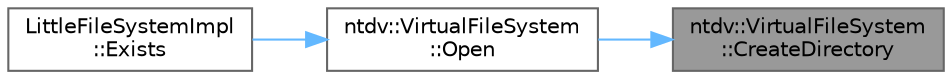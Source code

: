 digraph "ntdv::VirtualFileSystem::CreateDirectory"
{
 // LATEX_PDF_SIZE
  bgcolor="transparent";
  edge [fontname=Helvetica,fontsize=10,labelfontname=Helvetica,labelfontsize=10];
  node [fontname=Helvetica,fontsize=10,shape=box,height=0.2,width=0.4];
  rankdir="RL";
  Node1 [id="Node000001",label="ntdv::VirtualFileSystem\l::CreateDirectory",height=0.2,width=0.4,color="gray40", fillcolor="grey60", style="filled", fontcolor="black",tooltip=" "];
  Node1 -> Node2 [id="edge1_Node000001_Node000002",dir="back",color="steelblue1",style="solid",tooltip=" "];
  Node2 [id="Node000002",label="ntdv::VirtualFileSystem\l::Open",height=0.2,width=0.4,color="grey40", fillcolor="white", style="filled",URL="$classntdv_1_1_virtual_file_system.html#a77c66b57f03a3c32e13ae86ceed5ecea",tooltip=" "];
  Node2 -> Node3 [id="edge2_Node000002_Node000003",dir="back",color="steelblue1",style="solid",tooltip=" "];
  Node3 [id="Node000003",label="LittleFileSystemImpl\l::Exists",height=0.2,width=0.4,color="grey40", fillcolor="white", style="filled",URL="$class_little_file_system_impl.html#ad61e76d4c152436c11126319c04e5d0b",tooltip=" "];
}

